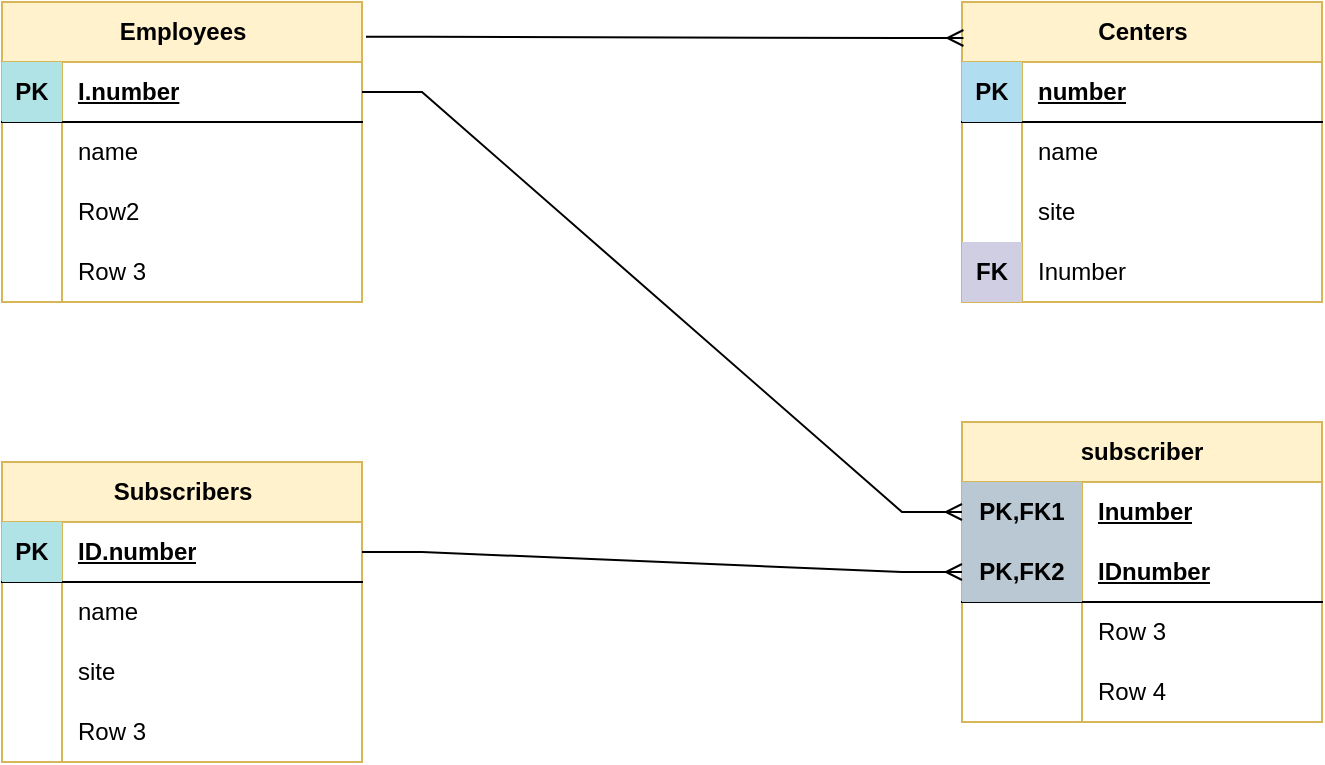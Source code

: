 <mxfile version="21.7.5" type="github">
  <diagram name="Page-1" id="0uc56MD692VqMtygxLKA">
    <mxGraphModel dx="794" dy="464" grid="1" gridSize="10" guides="1" tooltips="1" connect="1" arrows="1" fold="1" page="1" pageScale="1" pageWidth="827" pageHeight="1169" math="0" shadow="0">
      <root>
        <mxCell id="0" />
        <mxCell id="1" parent="0" />
        <mxCell id="rtuOt6ObyjfzoCQx4Vgp-1" value="Subscribers" style="shape=table;startSize=30;container=1;collapsible=1;childLayout=tableLayout;fixedRows=1;rowLines=0;fontStyle=1;align=center;resizeLast=1;html=1;fillColor=#fff2cc;strokeColor=#d6b656;" parent="1" vertex="1">
          <mxGeometry x="90" y="440" width="180" height="150" as="geometry" />
        </mxCell>
        <mxCell id="rtuOt6ObyjfzoCQx4Vgp-2" value="" style="shape=tableRow;horizontal=0;startSize=0;swimlaneHead=0;swimlaneBody=0;fillColor=none;collapsible=0;dropTarget=0;points=[[0,0.5],[1,0.5]];portConstraint=eastwest;top=0;left=0;right=0;bottom=1;" parent="rtuOt6ObyjfzoCQx4Vgp-1" vertex="1">
          <mxGeometry y="30" width="180" height="30" as="geometry" />
        </mxCell>
        <mxCell id="rtuOt6ObyjfzoCQx4Vgp-3" value="PK" style="shape=partialRectangle;connectable=0;fillColor=#b0e3e6;top=0;left=0;bottom=0;right=0;fontStyle=1;overflow=hidden;whiteSpace=wrap;html=1;strokeColor=#0e8088;" parent="rtuOt6ObyjfzoCQx4Vgp-2" vertex="1">
          <mxGeometry width="30" height="30" as="geometry">
            <mxRectangle width="30" height="30" as="alternateBounds" />
          </mxGeometry>
        </mxCell>
        <mxCell id="rtuOt6ObyjfzoCQx4Vgp-4" value="ID.number" style="shape=partialRectangle;connectable=0;fillColor=none;top=0;left=0;bottom=0;right=0;align=left;spacingLeft=6;fontStyle=5;overflow=hidden;whiteSpace=wrap;html=1;" parent="rtuOt6ObyjfzoCQx4Vgp-2" vertex="1">
          <mxGeometry x="30" width="150" height="30" as="geometry">
            <mxRectangle width="150" height="30" as="alternateBounds" />
          </mxGeometry>
        </mxCell>
        <mxCell id="rtuOt6ObyjfzoCQx4Vgp-5" value="" style="shape=tableRow;horizontal=0;startSize=0;swimlaneHead=0;swimlaneBody=0;fillColor=none;collapsible=0;dropTarget=0;points=[[0,0.5],[1,0.5]];portConstraint=eastwest;top=0;left=0;right=0;bottom=0;" parent="rtuOt6ObyjfzoCQx4Vgp-1" vertex="1">
          <mxGeometry y="60" width="180" height="30" as="geometry" />
        </mxCell>
        <mxCell id="rtuOt6ObyjfzoCQx4Vgp-6" value="" style="shape=partialRectangle;connectable=0;fillColor=none;top=0;left=0;bottom=0;right=0;editable=1;overflow=hidden;whiteSpace=wrap;html=1;" parent="rtuOt6ObyjfzoCQx4Vgp-5" vertex="1">
          <mxGeometry width="30" height="30" as="geometry">
            <mxRectangle width="30" height="30" as="alternateBounds" />
          </mxGeometry>
        </mxCell>
        <mxCell id="rtuOt6ObyjfzoCQx4Vgp-7" value="name" style="shape=partialRectangle;connectable=0;fillColor=none;top=0;left=0;bottom=0;right=0;align=left;spacingLeft=6;overflow=hidden;whiteSpace=wrap;html=1;" parent="rtuOt6ObyjfzoCQx4Vgp-5" vertex="1">
          <mxGeometry x="30" width="150" height="30" as="geometry">
            <mxRectangle width="150" height="30" as="alternateBounds" />
          </mxGeometry>
        </mxCell>
        <mxCell id="rtuOt6ObyjfzoCQx4Vgp-8" value="" style="shape=tableRow;horizontal=0;startSize=0;swimlaneHead=0;swimlaneBody=0;fillColor=none;collapsible=0;dropTarget=0;points=[[0,0.5],[1,0.5]];portConstraint=eastwest;top=0;left=0;right=0;bottom=0;" parent="rtuOt6ObyjfzoCQx4Vgp-1" vertex="1">
          <mxGeometry y="90" width="180" height="30" as="geometry" />
        </mxCell>
        <mxCell id="rtuOt6ObyjfzoCQx4Vgp-9" value="" style="shape=partialRectangle;connectable=0;fillColor=none;top=0;left=0;bottom=0;right=0;editable=1;overflow=hidden;whiteSpace=wrap;html=1;" parent="rtuOt6ObyjfzoCQx4Vgp-8" vertex="1">
          <mxGeometry width="30" height="30" as="geometry">
            <mxRectangle width="30" height="30" as="alternateBounds" />
          </mxGeometry>
        </mxCell>
        <mxCell id="rtuOt6ObyjfzoCQx4Vgp-10" value="site" style="shape=partialRectangle;connectable=0;fillColor=none;top=0;left=0;bottom=0;right=0;align=left;spacingLeft=6;overflow=hidden;whiteSpace=wrap;html=1;" parent="rtuOt6ObyjfzoCQx4Vgp-8" vertex="1">
          <mxGeometry x="30" width="150" height="30" as="geometry">
            <mxRectangle width="150" height="30" as="alternateBounds" />
          </mxGeometry>
        </mxCell>
        <mxCell id="rtuOt6ObyjfzoCQx4Vgp-11" value="" style="shape=tableRow;horizontal=0;startSize=0;swimlaneHead=0;swimlaneBody=0;fillColor=none;collapsible=0;dropTarget=0;points=[[0,0.5],[1,0.5]];portConstraint=eastwest;top=0;left=0;right=0;bottom=0;" parent="rtuOt6ObyjfzoCQx4Vgp-1" vertex="1">
          <mxGeometry y="120" width="180" height="30" as="geometry" />
        </mxCell>
        <mxCell id="rtuOt6ObyjfzoCQx4Vgp-12" value="" style="shape=partialRectangle;connectable=0;fillColor=none;top=0;left=0;bottom=0;right=0;editable=1;overflow=hidden;whiteSpace=wrap;html=1;" parent="rtuOt6ObyjfzoCQx4Vgp-11" vertex="1">
          <mxGeometry width="30" height="30" as="geometry">
            <mxRectangle width="30" height="30" as="alternateBounds" />
          </mxGeometry>
        </mxCell>
        <mxCell id="rtuOt6ObyjfzoCQx4Vgp-13" value="Row 3" style="shape=partialRectangle;connectable=0;fillColor=none;top=0;left=0;bottom=0;right=0;align=left;spacingLeft=6;overflow=hidden;whiteSpace=wrap;html=1;" parent="rtuOt6ObyjfzoCQx4Vgp-11" vertex="1">
          <mxGeometry x="30" width="150" height="30" as="geometry">
            <mxRectangle width="150" height="30" as="alternateBounds" />
          </mxGeometry>
        </mxCell>
        <mxCell id="rtuOt6ObyjfzoCQx4Vgp-14" value="Centers" style="shape=table;startSize=30;container=1;collapsible=1;childLayout=tableLayout;fixedRows=1;rowLines=0;fontStyle=1;align=center;resizeLast=1;html=1;fillColor=#fff2cc;strokeColor=#d6b656;" parent="1" vertex="1">
          <mxGeometry x="570" y="210" width="180" height="150" as="geometry" />
        </mxCell>
        <mxCell id="rtuOt6ObyjfzoCQx4Vgp-15" value="" style="shape=tableRow;horizontal=0;startSize=0;swimlaneHead=0;swimlaneBody=0;fillColor=none;collapsible=0;dropTarget=0;points=[[0,0.5],[1,0.5]];portConstraint=eastwest;top=0;left=0;right=0;bottom=1;" parent="rtuOt6ObyjfzoCQx4Vgp-14" vertex="1">
          <mxGeometry y="30" width="180" height="30" as="geometry" />
        </mxCell>
        <mxCell id="rtuOt6ObyjfzoCQx4Vgp-16" value="PK" style="shape=partialRectangle;connectable=0;fillColor=#b1ddf0;top=0;left=0;bottom=0;right=0;fontStyle=1;overflow=hidden;whiteSpace=wrap;html=1;strokeColor=#10739e;" parent="rtuOt6ObyjfzoCQx4Vgp-15" vertex="1">
          <mxGeometry width="30" height="30" as="geometry">
            <mxRectangle width="30" height="30" as="alternateBounds" />
          </mxGeometry>
        </mxCell>
        <mxCell id="rtuOt6ObyjfzoCQx4Vgp-17" value="number" style="shape=partialRectangle;connectable=0;fillColor=none;top=0;left=0;bottom=0;right=0;align=left;spacingLeft=6;fontStyle=5;overflow=hidden;whiteSpace=wrap;html=1;" parent="rtuOt6ObyjfzoCQx4Vgp-15" vertex="1">
          <mxGeometry x="30" width="150" height="30" as="geometry">
            <mxRectangle width="150" height="30" as="alternateBounds" />
          </mxGeometry>
        </mxCell>
        <mxCell id="rtuOt6ObyjfzoCQx4Vgp-18" value="" style="shape=tableRow;horizontal=0;startSize=0;swimlaneHead=0;swimlaneBody=0;fillColor=none;collapsible=0;dropTarget=0;points=[[0,0.5],[1,0.5]];portConstraint=eastwest;top=0;left=0;right=0;bottom=0;" parent="rtuOt6ObyjfzoCQx4Vgp-14" vertex="1">
          <mxGeometry y="60" width="180" height="30" as="geometry" />
        </mxCell>
        <mxCell id="rtuOt6ObyjfzoCQx4Vgp-19" value="" style="shape=partialRectangle;connectable=0;fillColor=none;top=0;left=0;bottom=0;right=0;editable=1;overflow=hidden;whiteSpace=wrap;html=1;" parent="rtuOt6ObyjfzoCQx4Vgp-18" vertex="1">
          <mxGeometry width="30" height="30" as="geometry">
            <mxRectangle width="30" height="30" as="alternateBounds" />
          </mxGeometry>
        </mxCell>
        <mxCell id="rtuOt6ObyjfzoCQx4Vgp-20" value="name" style="shape=partialRectangle;connectable=0;fillColor=none;top=0;left=0;bottom=0;right=0;align=left;spacingLeft=6;overflow=hidden;whiteSpace=wrap;html=1;" parent="rtuOt6ObyjfzoCQx4Vgp-18" vertex="1">
          <mxGeometry x="30" width="150" height="30" as="geometry">
            <mxRectangle width="150" height="30" as="alternateBounds" />
          </mxGeometry>
        </mxCell>
        <mxCell id="rtuOt6ObyjfzoCQx4Vgp-21" value="" style="shape=tableRow;horizontal=0;startSize=0;swimlaneHead=0;swimlaneBody=0;fillColor=none;collapsible=0;dropTarget=0;points=[[0,0.5],[1,0.5]];portConstraint=eastwest;top=0;left=0;right=0;bottom=0;" parent="rtuOt6ObyjfzoCQx4Vgp-14" vertex="1">
          <mxGeometry y="90" width="180" height="30" as="geometry" />
        </mxCell>
        <mxCell id="rtuOt6ObyjfzoCQx4Vgp-22" value="" style="shape=partialRectangle;connectable=0;fillColor=none;top=0;left=0;bottom=0;right=0;editable=1;overflow=hidden;whiteSpace=wrap;html=1;" parent="rtuOt6ObyjfzoCQx4Vgp-21" vertex="1">
          <mxGeometry width="30" height="30" as="geometry">
            <mxRectangle width="30" height="30" as="alternateBounds" />
          </mxGeometry>
        </mxCell>
        <mxCell id="rtuOt6ObyjfzoCQx4Vgp-23" value="site" style="shape=partialRectangle;connectable=0;fillColor=none;top=0;left=0;bottom=0;right=0;align=left;spacingLeft=6;overflow=hidden;whiteSpace=wrap;html=1;" parent="rtuOt6ObyjfzoCQx4Vgp-21" vertex="1">
          <mxGeometry x="30" width="150" height="30" as="geometry">
            <mxRectangle width="150" height="30" as="alternateBounds" />
          </mxGeometry>
        </mxCell>
        <mxCell id="rtuOt6ObyjfzoCQx4Vgp-24" value="" style="shape=tableRow;horizontal=0;startSize=0;swimlaneHead=0;swimlaneBody=0;fillColor=none;collapsible=0;dropTarget=0;points=[[0,0.5],[1,0.5]];portConstraint=eastwest;top=0;left=0;right=0;bottom=0;" parent="rtuOt6ObyjfzoCQx4Vgp-14" vertex="1">
          <mxGeometry y="120" width="180" height="30" as="geometry" />
        </mxCell>
        <mxCell id="rtuOt6ObyjfzoCQx4Vgp-25" value="&lt;b&gt;FK&lt;/b&gt;" style="shape=partialRectangle;connectable=0;fillColor=#d0cee2;top=0;left=0;bottom=0;right=0;editable=1;overflow=hidden;whiteSpace=wrap;html=1;strokeColor=#56517e;" parent="rtuOt6ObyjfzoCQx4Vgp-24" vertex="1">
          <mxGeometry width="30" height="30" as="geometry">
            <mxRectangle width="30" height="30" as="alternateBounds" />
          </mxGeometry>
        </mxCell>
        <mxCell id="rtuOt6ObyjfzoCQx4Vgp-26" value="Inumber" style="shape=partialRectangle;connectable=0;fillColor=none;top=0;left=0;bottom=0;right=0;align=left;spacingLeft=6;overflow=hidden;whiteSpace=wrap;html=1;" parent="rtuOt6ObyjfzoCQx4Vgp-24" vertex="1">
          <mxGeometry x="30" width="150" height="30" as="geometry">
            <mxRectangle width="150" height="30" as="alternateBounds" />
          </mxGeometry>
        </mxCell>
        <mxCell id="rtuOt6ObyjfzoCQx4Vgp-27" value="Employees" style="shape=table;startSize=30;container=1;collapsible=1;childLayout=tableLayout;fixedRows=1;rowLines=0;fontStyle=1;align=center;resizeLast=1;html=1;fillColor=#fff2cc;strokeColor=#d6b656;" parent="1" vertex="1">
          <mxGeometry x="90" y="210" width="180" height="150" as="geometry" />
        </mxCell>
        <mxCell id="rtuOt6ObyjfzoCQx4Vgp-28" value="" style="shape=tableRow;horizontal=0;startSize=0;swimlaneHead=0;swimlaneBody=0;fillColor=none;collapsible=0;dropTarget=0;points=[[0,0.5],[1,0.5]];portConstraint=eastwest;top=0;left=0;right=0;bottom=1;" parent="rtuOt6ObyjfzoCQx4Vgp-27" vertex="1">
          <mxGeometry y="30" width="180" height="30" as="geometry" />
        </mxCell>
        <mxCell id="rtuOt6ObyjfzoCQx4Vgp-29" value="PK" style="shape=partialRectangle;connectable=0;fillColor=#b0e3e6;top=0;left=0;bottom=0;right=0;fontStyle=1;overflow=hidden;whiteSpace=wrap;html=1;strokeColor=#0e8088;" parent="rtuOt6ObyjfzoCQx4Vgp-28" vertex="1">
          <mxGeometry width="30" height="30" as="geometry">
            <mxRectangle width="30" height="30" as="alternateBounds" />
          </mxGeometry>
        </mxCell>
        <mxCell id="rtuOt6ObyjfzoCQx4Vgp-30" value="I.number" style="shape=partialRectangle;connectable=0;fillColor=none;top=0;left=0;bottom=0;right=0;align=left;spacingLeft=6;fontStyle=5;overflow=hidden;whiteSpace=wrap;html=1;" parent="rtuOt6ObyjfzoCQx4Vgp-28" vertex="1">
          <mxGeometry x="30" width="150" height="30" as="geometry">
            <mxRectangle width="150" height="30" as="alternateBounds" />
          </mxGeometry>
        </mxCell>
        <mxCell id="rtuOt6ObyjfzoCQx4Vgp-31" value="" style="shape=tableRow;horizontal=0;startSize=0;swimlaneHead=0;swimlaneBody=0;fillColor=none;collapsible=0;dropTarget=0;points=[[0,0.5],[1,0.5]];portConstraint=eastwest;top=0;left=0;right=0;bottom=0;" parent="rtuOt6ObyjfzoCQx4Vgp-27" vertex="1">
          <mxGeometry y="60" width="180" height="30" as="geometry" />
        </mxCell>
        <mxCell id="rtuOt6ObyjfzoCQx4Vgp-32" value="" style="shape=partialRectangle;connectable=0;fillColor=none;top=0;left=0;bottom=0;right=0;editable=1;overflow=hidden;whiteSpace=wrap;html=1;" parent="rtuOt6ObyjfzoCQx4Vgp-31" vertex="1">
          <mxGeometry width="30" height="30" as="geometry">
            <mxRectangle width="30" height="30" as="alternateBounds" />
          </mxGeometry>
        </mxCell>
        <mxCell id="rtuOt6ObyjfzoCQx4Vgp-33" value="name" style="shape=partialRectangle;connectable=0;fillColor=none;top=0;left=0;bottom=0;right=0;align=left;spacingLeft=6;overflow=hidden;whiteSpace=wrap;html=1;" parent="rtuOt6ObyjfzoCQx4Vgp-31" vertex="1">
          <mxGeometry x="30" width="150" height="30" as="geometry">
            <mxRectangle width="150" height="30" as="alternateBounds" />
          </mxGeometry>
        </mxCell>
        <mxCell id="rtuOt6ObyjfzoCQx4Vgp-34" value="" style="shape=tableRow;horizontal=0;startSize=0;swimlaneHead=0;swimlaneBody=0;fillColor=none;collapsible=0;dropTarget=0;points=[[0,0.5],[1,0.5]];portConstraint=eastwest;top=0;left=0;right=0;bottom=0;" parent="rtuOt6ObyjfzoCQx4Vgp-27" vertex="1">
          <mxGeometry y="90" width="180" height="30" as="geometry" />
        </mxCell>
        <mxCell id="rtuOt6ObyjfzoCQx4Vgp-35" value="" style="shape=partialRectangle;connectable=0;fillColor=none;top=0;left=0;bottom=0;right=0;editable=1;overflow=hidden;whiteSpace=wrap;html=1;" parent="rtuOt6ObyjfzoCQx4Vgp-34" vertex="1">
          <mxGeometry width="30" height="30" as="geometry">
            <mxRectangle width="30" height="30" as="alternateBounds" />
          </mxGeometry>
        </mxCell>
        <mxCell id="rtuOt6ObyjfzoCQx4Vgp-36" value="Row2" style="shape=partialRectangle;connectable=0;fillColor=none;top=0;left=0;bottom=0;right=0;align=left;spacingLeft=6;overflow=hidden;whiteSpace=wrap;html=1;" parent="rtuOt6ObyjfzoCQx4Vgp-34" vertex="1">
          <mxGeometry x="30" width="150" height="30" as="geometry">
            <mxRectangle width="150" height="30" as="alternateBounds" />
          </mxGeometry>
        </mxCell>
        <mxCell id="rtuOt6ObyjfzoCQx4Vgp-37" value="" style="shape=tableRow;horizontal=0;startSize=0;swimlaneHead=0;swimlaneBody=0;fillColor=none;collapsible=0;dropTarget=0;points=[[0,0.5],[1,0.5]];portConstraint=eastwest;top=0;left=0;right=0;bottom=0;" parent="rtuOt6ObyjfzoCQx4Vgp-27" vertex="1">
          <mxGeometry y="120" width="180" height="30" as="geometry" />
        </mxCell>
        <mxCell id="rtuOt6ObyjfzoCQx4Vgp-38" value="" style="shape=partialRectangle;connectable=0;fillColor=none;top=0;left=0;bottom=0;right=0;editable=1;overflow=hidden;whiteSpace=wrap;html=1;" parent="rtuOt6ObyjfzoCQx4Vgp-37" vertex="1">
          <mxGeometry width="30" height="30" as="geometry">
            <mxRectangle width="30" height="30" as="alternateBounds" />
          </mxGeometry>
        </mxCell>
        <mxCell id="rtuOt6ObyjfzoCQx4Vgp-39" value="Row 3" style="shape=partialRectangle;connectable=0;fillColor=none;top=0;left=0;bottom=0;right=0;align=left;spacingLeft=6;overflow=hidden;whiteSpace=wrap;html=1;" parent="rtuOt6ObyjfzoCQx4Vgp-37" vertex="1">
          <mxGeometry x="30" width="150" height="30" as="geometry">
            <mxRectangle width="150" height="30" as="alternateBounds" />
          </mxGeometry>
        </mxCell>
        <mxCell id="Dtf9xG6z6LnqhciRVrUl-1" value="" style="edgeStyle=entityRelationEdgeStyle;fontSize=12;html=1;endArrow=ERmany;rounded=0;exitX=1.011;exitY=0.116;exitDx=0;exitDy=0;exitPerimeter=0;entryX=0.004;entryY=0.12;entryDx=0;entryDy=0;entryPerimeter=0;" parent="1" source="rtuOt6ObyjfzoCQx4Vgp-27" target="rtuOt6ObyjfzoCQx4Vgp-14" edge="1">
          <mxGeometry width="100" height="100" relative="1" as="geometry">
            <mxPoint x="360" y="470" as="sourcePoint" />
            <mxPoint x="460" y="370" as="targetPoint" />
          </mxGeometry>
        </mxCell>
        <mxCell id="Dtf9xG6z6LnqhciRVrUl-2" value="subscriber" style="shape=table;startSize=30;container=1;collapsible=1;childLayout=tableLayout;fixedRows=1;rowLines=0;fontStyle=1;align=center;resizeLast=1;html=1;whiteSpace=wrap;fillColor=#fff2cc;strokeColor=#d6b656;" parent="1" vertex="1">
          <mxGeometry x="570" y="420" width="180" height="150" as="geometry" />
        </mxCell>
        <mxCell id="Dtf9xG6z6LnqhciRVrUl-3" value="" style="shape=tableRow;horizontal=0;startSize=0;swimlaneHead=0;swimlaneBody=0;fillColor=none;collapsible=0;dropTarget=0;points=[[0,0.5],[1,0.5]];portConstraint=eastwest;top=0;left=0;right=0;bottom=0;html=1;" parent="Dtf9xG6z6LnqhciRVrUl-2" vertex="1">
          <mxGeometry y="30" width="180" height="30" as="geometry" />
        </mxCell>
        <mxCell id="Dtf9xG6z6LnqhciRVrUl-4" value="PK,FK1" style="shape=partialRectangle;connectable=0;fillColor=#bac8d3;top=0;left=0;bottom=0;right=0;fontStyle=1;overflow=hidden;html=1;whiteSpace=wrap;strokeColor=#23445d;" parent="Dtf9xG6z6LnqhciRVrUl-3" vertex="1">
          <mxGeometry width="60" height="30" as="geometry">
            <mxRectangle width="60" height="30" as="alternateBounds" />
          </mxGeometry>
        </mxCell>
        <mxCell id="Dtf9xG6z6LnqhciRVrUl-5" value="Inumber" style="shape=partialRectangle;connectable=0;fillColor=none;top=0;left=0;bottom=0;right=0;align=left;spacingLeft=6;fontStyle=5;overflow=hidden;html=1;whiteSpace=wrap;" parent="Dtf9xG6z6LnqhciRVrUl-3" vertex="1">
          <mxGeometry x="60" width="120" height="30" as="geometry">
            <mxRectangle width="120" height="30" as="alternateBounds" />
          </mxGeometry>
        </mxCell>
        <mxCell id="Dtf9xG6z6LnqhciRVrUl-6" value="" style="shape=tableRow;horizontal=0;startSize=0;swimlaneHead=0;swimlaneBody=0;fillColor=none;collapsible=0;dropTarget=0;points=[[0,0.5],[1,0.5]];portConstraint=eastwest;top=0;left=0;right=0;bottom=1;html=1;" parent="Dtf9xG6z6LnqhciRVrUl-2" vertex="1">
          <mxGeometry y="60" width="180" height="30" as="geometry" />
        </mxCell>
        <mxCell id="Dtf9xG6z6LnqhciRVrUl-7" value="PK,FK2" style="shape=partialRectangle;connectable=0;fillColor=#bac8d3;top=0;left=0;bottom=0;right=0;fontStyle=1;overflow=hidden;html=1;whiteSpace=wrap;strokeColor=#23445d;" parent="Dtf9xG6z6LnqhciRVrUl-6" vertex="1">
          <mxGeometry width="60" height="30" as="geometry">
            <mxRectangle width="60" height="30" as="alternateBounds" />
          </mxGeometry>
        </mxCell>
        <mxCell id="Dtf9xG6z6LnqhciRVrUl-8" value="IDnumber" style="shape=partialRectangle;connectable=0;fillColor=none;top=0;left=0;bottom=0;right=0;align=left;spacingLeft=6;fontStyle=5;overflow=hidden;html=1;whiteSpace=wrap;" parent="Dtf9xG6z6LnqhciRVrUl-6" vertex="1">
          <mxGeometry x="60" width="120" height="30" as="geometry">
            <mxRectangle width="120" height="30" as="alternateBounds" />
          </mxGeometry>
        </mxCell>
        <mxCell id="Dtf9xG6z6LnqhciRVrUl-9" value="" style="shape=tableRow;horizontal=0;startSize=0;swimlaneHead=0;swimlaneBody=0;fillColor=none;collapsible=0;dropTarget=0;points=[[0,0.5],[1,0.5]];portConstraint=eastwest;top=0;left=0;right=0;bottom=0;html=1;" parent="Dtf9xG6z6LnqhciRVrUl-2" vertex="1">
          <mxGeometry y="90" width="180" height="30" as="geometry" />
        </mxCell>
        <mxCell id="Dtf9xG6z6LnqhciRVrUl-10" value="" style="shape=partialRectangle;connectable=0;fillColor=none;top=0;left=0;bottom=0;right=0;editable=1;overflow=hidden;html=1;whiteSpace=wrap;" parent="Dtf9xG6z6LnqhciRVrUl-9" vertex="1">
          <mxGeometry width="60" height="30" as="geometry">
            <mxRectangle width="60" height="30" as="alternateBounds" />
          </mxGeometry>
        </mxCell>
        <mxCell id="Dtf9xG6z6LnqhciRVrUl-11" value="Row 3" style="shape=partialRectangle;connectable=0;fillColor=none;top=0;left=0;bottom=0;right=0;align=left;spacingLeft=6;overflow=hidden;html=1;whiteSpace=wrap;" parent="Dtf9xG6z6LnqhciRVrUl-9" vertex="1">
          <mxGeometry x="60" width="120" height="30" as="geometry">
            <mxRectangle width="120" height="30" as="alternateBounds" />
          </mxGeometry>
        </mxCell>
        <mxCell id="Dtf9xG6z6LnqhciRVrUl-12" value="" style="shape=tableRow;horizontal=0;startSize=0;swimlaneHead=0;swimlaneBody=0;fillColor=none;collapsible=0;dropTarget=0;points=[[0,0.5],[1,0.5]];portConstraint=eastwest;top=0;left=0;right=0;bottom=0;html=1;" parent="Dtf9xG6z6LnqhciRVrUl-2" vertex="1">
          <mxGeometry y="120" width="180" height="30" as="geometry" />
        </mxCell>
        <mxCell id="Dtf9xG6z6LnqhciRVrUl-13" value="" style="shape=partialRectangle;connectable=0;fillColor=none;top=0;left=0;bottom=0;right=0;editable=1;overflow=hidden;html=1;whiteSpace=wrap;" parent="Dtf9xG6z6LnqhciRVrUl-12" vertex="1">
          <mxGeometry width="60" height="30" as="geometry">
            <mxRectangle width="60" height="30" as="alternateBounds" />
          </mxGeometry>
        </mxCell>
        <mxCell id="Dtf9xG6z6LnqhciRVrUl-14" value="Row 4" style="shape=partialRectangle;connectable=0;fillColor=none;top=0;left=0;bottom=0;right=0;align=left;spacingLeft=6;overflow=hidden;html=1;whiteSpace=wrap;" parent="Dtf9xG6z6LnqhciRVrUl-12" vertex="1">
          <mxGeometry x="60" width="120" height="30" as="geometry">
            <mxRectangle width="120" height="30" as="alternateBounds" />
          </mxGeometry>
        </mxCell>
        <mxCell id="9RD_E9LyOtNCgqTx--kG-1" value="" style="edgeStyle=entityRelationEdgeStyle;fontSize=12;html=1;endArrow=ERmany;rounded=0;exitX=1;exitY=0.5;exitDx=0;exitDy=0;entryX=0;entryY=0.5;entryDx=0;entryDy=0;" edge="1" parent="1" source="rtuOt6ObyjfzoCQx4Vgp-28" target="Dtf9xG6z6LnqhciRVrUl-3">
          <mxGeometry width="100" height="100" relative="1" as="geometry">
            <mxPoint x="360" y="470" as="sourcePoint" />
            <mxPoint x="460" y="370" as="targetPoint" />
          </mxGeometry>
        </mxCell>
        <mxCell id="9RD_E9LyOtNCgqTx--kG-2" value="" style="edgeStyle=entityRelationEdgeStyle;fontSize=12;html=1;endArrow=ERmany;rounded=0;exitX=1;exitY=0.5;exitDx=0;exitDy=0;entryX=0;entryY=0.5;entryDx=0;entryDy=0;" edge="1" parent="1" source="rtuOt6ObyjfzoCQx4Vgp-2" target="Dtf9xG6z6LnqhciRVrUl-6">
          <mxGeometry width="100" height="100" relative="1" as="geometry">
            <mxPoint x="360" y="470" as="sourcePoint" />
            <mxPoint x="470" y="530" as="targetPoint" />
          </mxGeometry>
        </mxCell>
      </root>
    </mxGraphModel>
  </diagram>
</mxfile>
